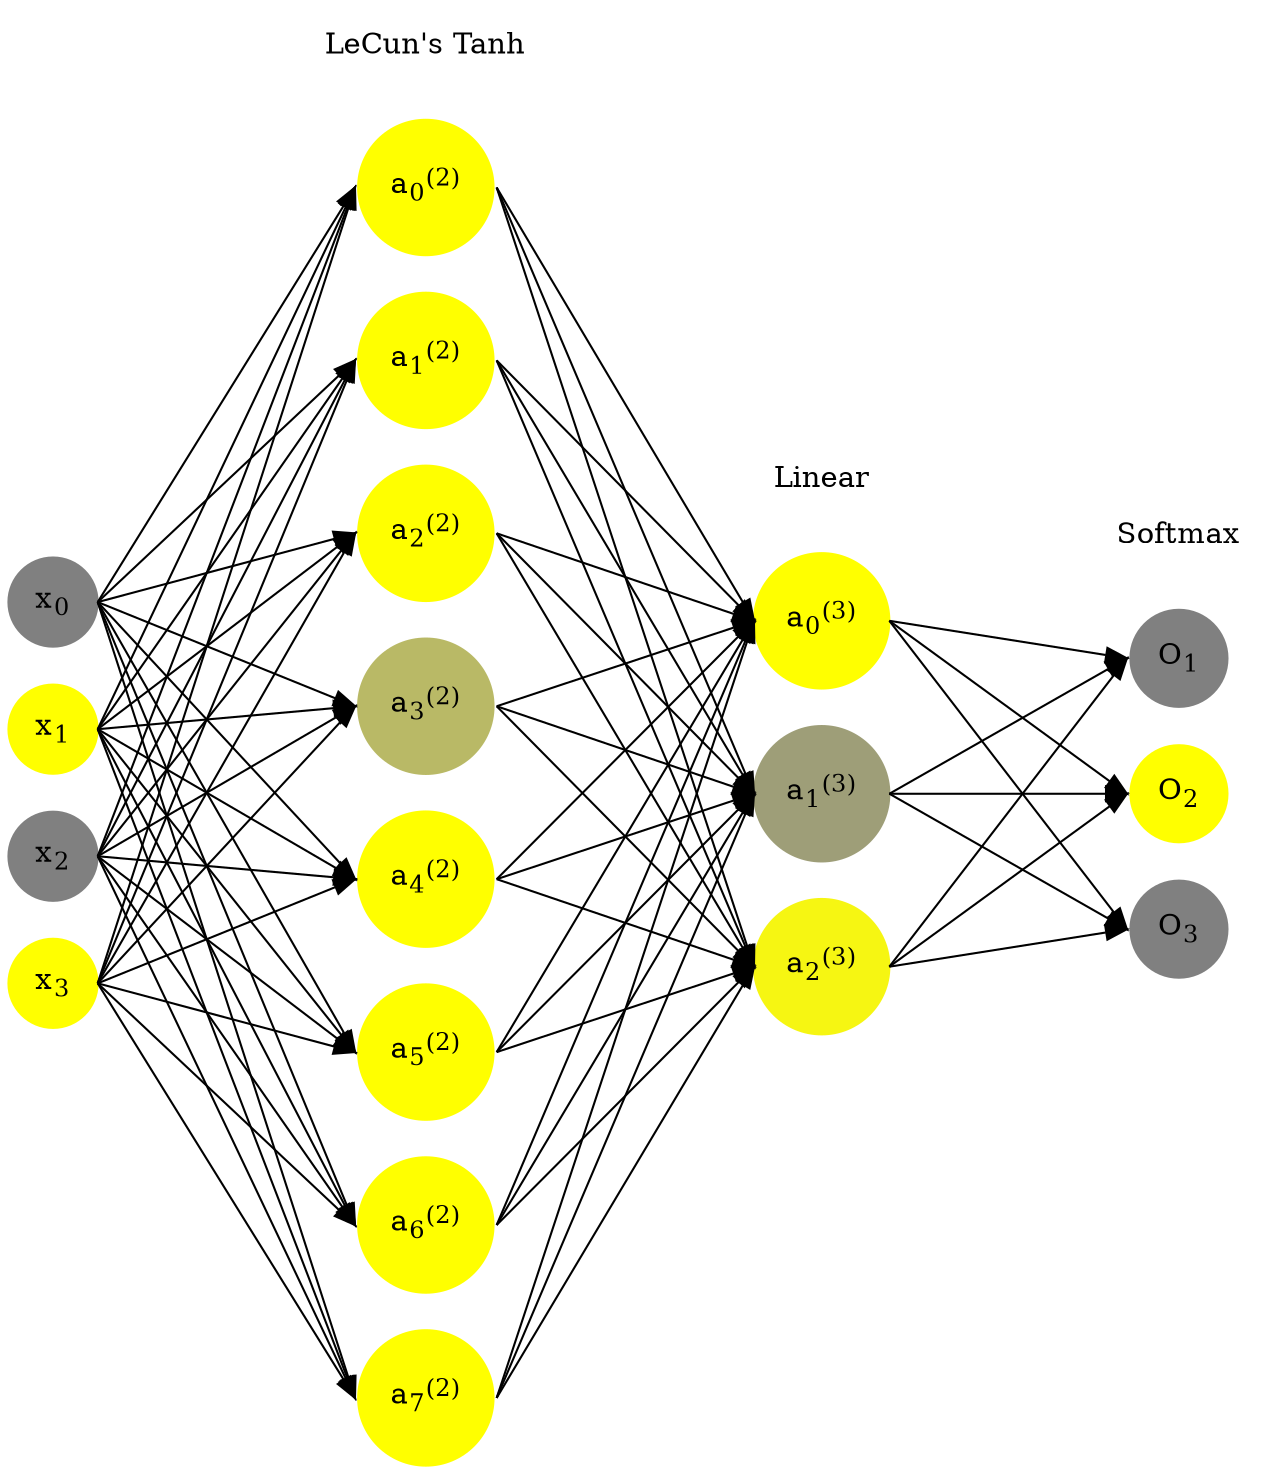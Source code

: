 digraph G {
	rankdir = LR;
	splines=false;
	edge[style=invis];
	ranksep= 1.4;
	{
	node [shape=circle, color="0.1667, 0.0, 0.5", style=filled, fillcolor="0.1667, 0.0, 0.5"];
	x0 [label=<x<sub>0</sub>>];
	}
	{
	node [shape=circle, color="0.1667, 1.0, 1.0", style=filled, fillcolor="0.1667, 1.0, 1.0"];
	x1 [label=<x<sub>1</sub>>];
	}
	{
	node [shape=circle, color="0.1667, 0.0, 0.5", style=filled, fillcolor="0.1667, 0.0, 0.5"];
	x2 [label=<x<sub>2</sub>>];
	}
	{
	node [shape=circle, color="0.1667, 1.0, 1.0", style=filled, fillcolor="0.1667, 1.0, 1.0"];
	x3 [label=<x<sub>3</sub>>];
	}
	{
	node [shape=circle, color="0.1667, 1.046260, 1.023130", style=filled, fillcolor="0.1667, 1.046260, 1.023130"];
	a02 [label=<a<sub>0</sub><sup>(2)</sup>>];
	}
	{
	node [shape=circle, color="0.1667, 1.423649, 1.211825", style=filled, fillcolor="0.1667, 1.423649, 1.211825"];
	a12 [label=<a<sub>1</sub><sup>(2)</sup>>];
	}
	{
	node [shape=circle, color="0.1667, 1.165830, 1.082915", style=filled, fillcolor="0.1667, 1.165830, 1.082915"];
	a22 [label=<a<sub>2</sub><sup>(2)</sup>>];
	}
	{
	node [shape=circle, color="0.1667, 0.448712, 0.724356", style=filled, fillcolor="0.1667, 0.448712, 0.724356"];
	a32 [label=<a<sub>3</sub><sup>(2)</sup>>];
	}
	{
	node [shape=circle, color="0.1667, 1.194848, 1.097424", style=filled, fillcolor="0.1667, 1.194848, 1.097424"];
	a42 [label=<a<sub>4</sub><sup>(2)</sup>>];
	}
	{
	node [shape=circle, color="0.1667, 1.369884, 1.184942", style=filled, fillcolor="0.1667, 1.369884, 1.184942"];
	a52 [label=<a<sub>5</sub><sup>(2)</sup>>];
	}
	{
	node [shape=circle, color="0.1667, 1.220241, 1.110120", style=filled, fillcolor="0.1667, 1.220241, 1.110120"];
	a62 [label=<a<sub>6</sub><sup>(2)</sup>>];
	}
	{
	node [shape=circle, color="0.1667, 1.665877, 1.332939", style=filled, fillcolor="0.1667, 1.665877, 1.332939"];
	a72 [label=<a<sub>7</sub><sup>(2)</sup>>];
	}
	{
	node [shape=circle, color="0.1667, 2.930447, 1.965224", style=filled, fillcolor="0.1667, 2.930447, 1.965224"];
	a03 [label=<a<sub>0</sub><sup>(3)</sup>>];
	}
	{
	node [shape=circle, color="0.1667, 0.236848, 0.618424", style=filled, fillcolor="0.1667, 0.236848, 0.618424"];
	a13 [label=<a<sub>1</sub><sup>(3)</sup>>];
	}
	{
	node [shape=circle, color="0.1667, 0.926855, 0.963427", style=filled, fillcolor="0.1667, 0.926855, 0.963427"];
	a23 [label=<a<sub>2</sub><sup>(3)</sup>>];
	}
	{
	node [shape=circle, color="0.1667, 0.0, 0.5", style=filled, fillcolor="0.1667, 0.0, 0.5"];
	O1 [label=<O<sub>1</sub>>];
	}
	{
	node [shape=circle, color="0.1667, 1.0, 1.0", style=filled, fillcolor="0.1667, 1.0, 1.0"];
	O2 [label=<O<sub>2</sub>>];
	}
	{
	node [shape=circle, color="0.1667, 0.0, 0.5", style=filled, fillcolor="0.1667, 0.0, 0.5"];
	O3 [label=<O<sub>3</sub>>];
	}
	{
	rank=same;
	x0->x1->x2->x3;
	}
	{
	rank=same;
	a02->a12->a22->a32->a42->a52->a62->a72;
	}
	{
	rank=same;
	a03->a13->a23;
	}
	{
	rank=same;
	O1->O2->O3;
	}
	l1 [shape=plaintext,label="LeCun's Tanh"];
	l1->a02;
	{rank=same; l1;a02};
	l2 [shape=plaintext,label="Linear"];
	l2->a03;
	{rank=same; l2;a03};
	l3 [shape=plaintext,label="Softmax"];
	l3->O1;
	{rank=same; l3;O1};
edge[style=solid, tailport=e, headport=w];
	{x0;x1;x2;x3} -> {a02;a12;a22;a32;a42;a52;a62;a72};
	{a02;a12;a22;a32;a42;a52;a62;a72} -> {a03;a13;a23};
	{a03;a13;a23} -> {O1,O2,O3};
}